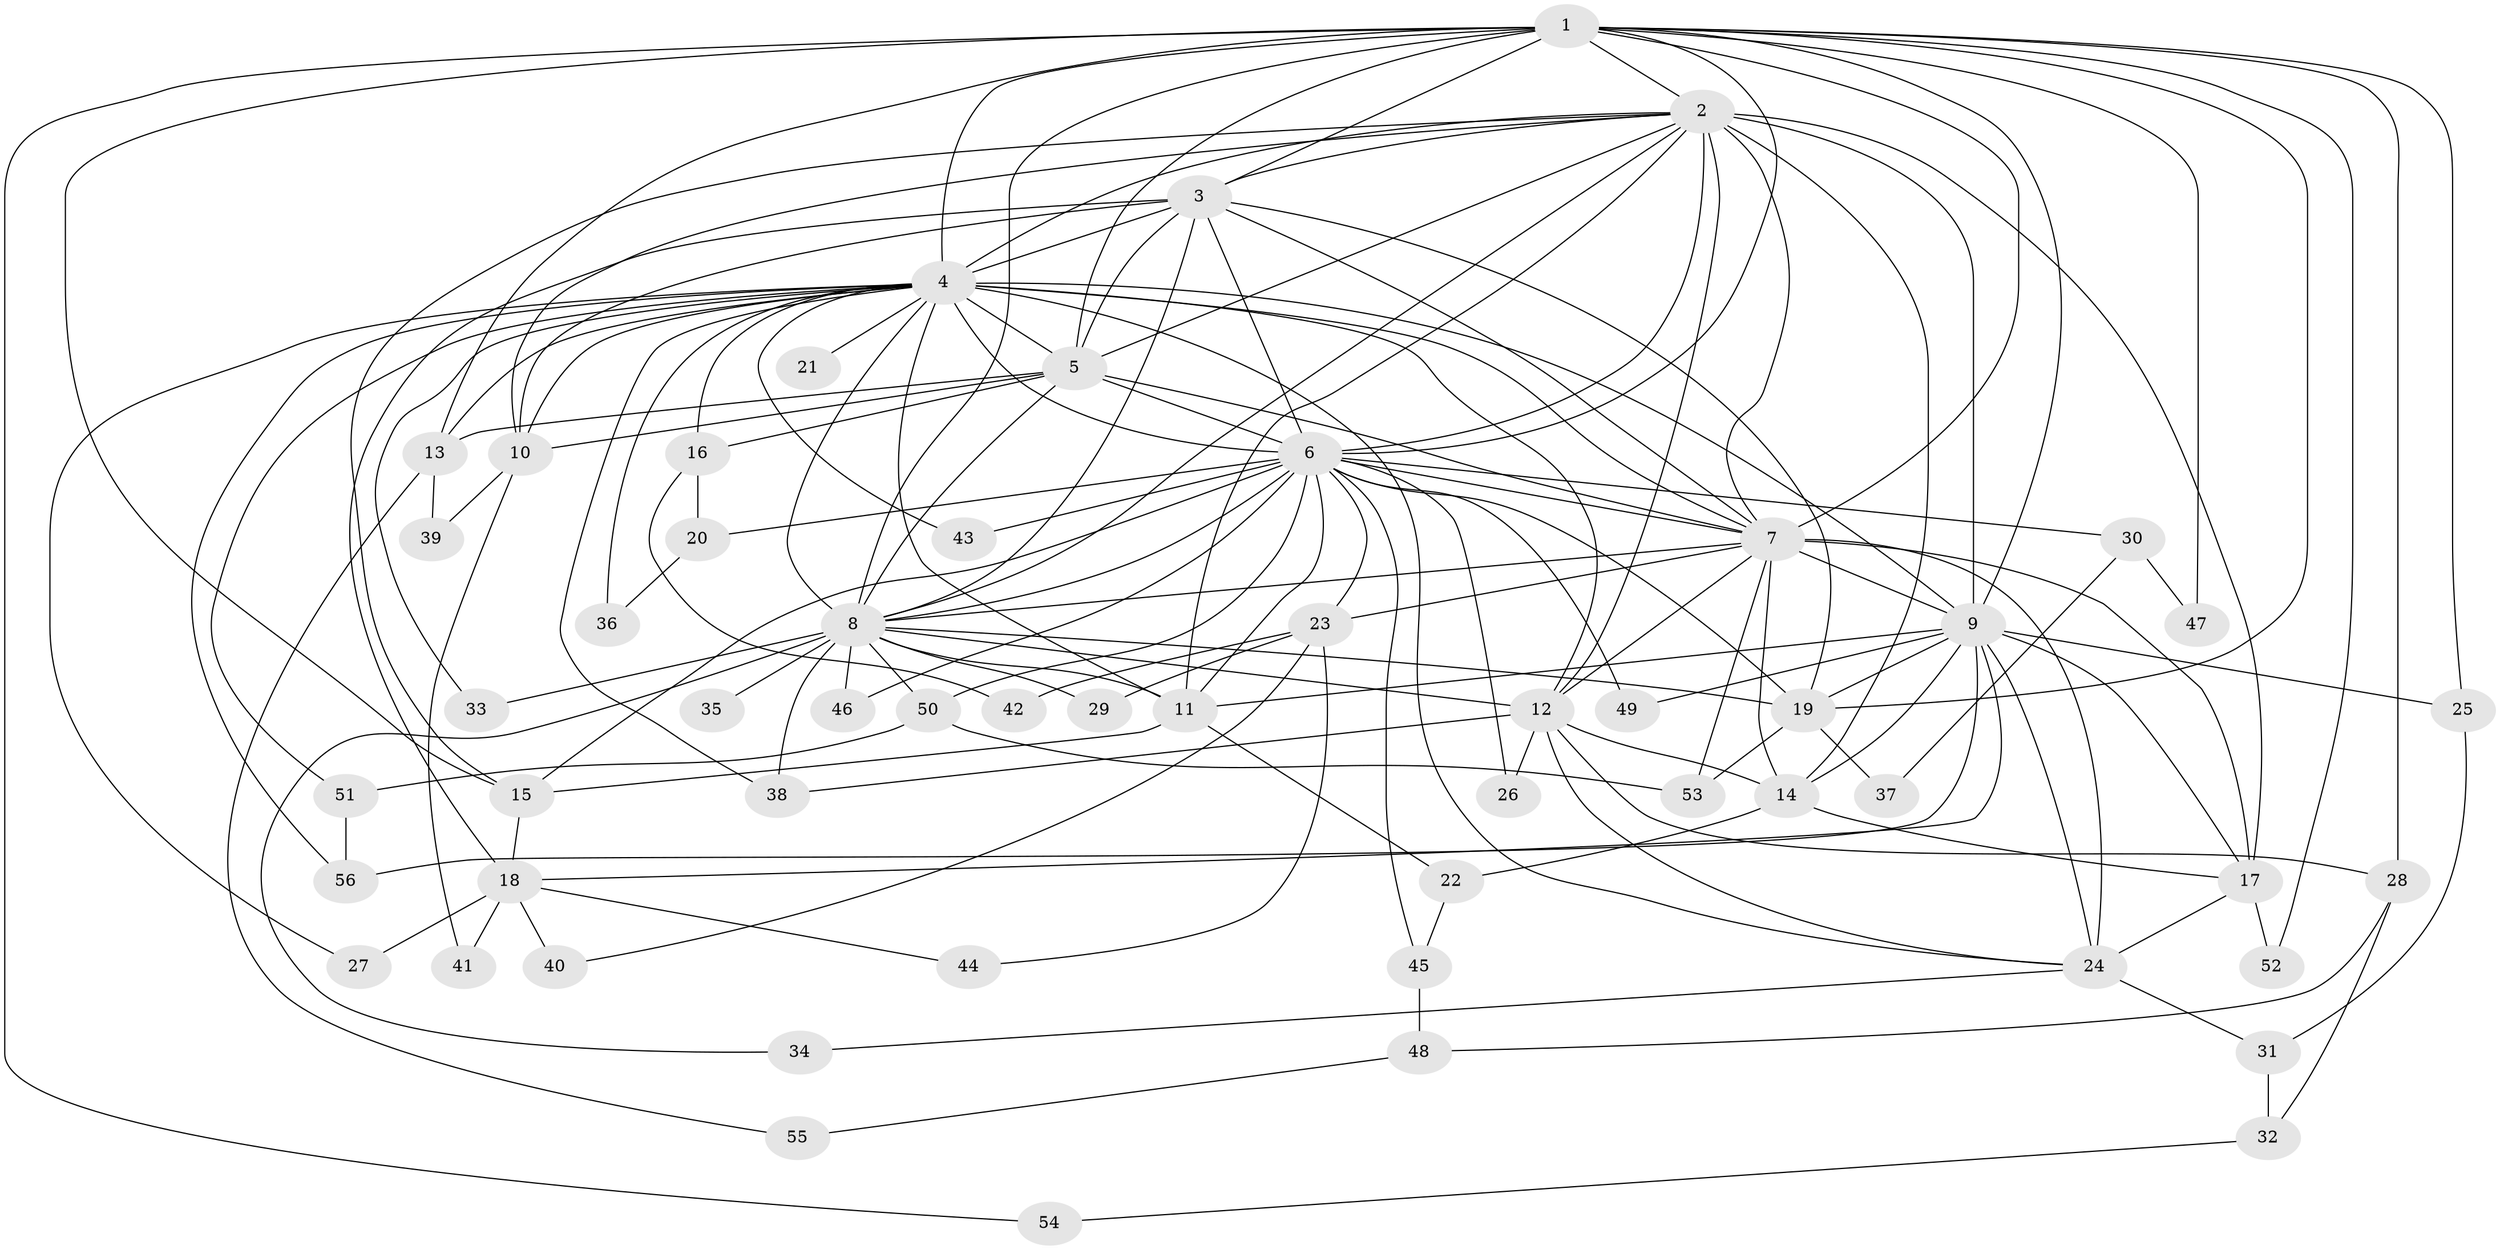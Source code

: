 // original degree distribution, {20: 0.009009009009009009, 23: 0.009009009009009009, 12: 0.009009009009009009, 30: 0.009009009009009009, 15: 0.009009009009009009, 26: 0.009009009009009009, 21: 0.018018018018018018, 17: 0.009009009009009009, 22: 0.009009009009009009, 4: 0.0990990990990991, 7: 0.009009009009009009, 9: 0.009009009009009009, 6: 0.036036036036036036, 5: 0.036036036036036036, 3: 0.2072072072072072, 2: 0.5135135135135135}
// Generated by graph-tools (version 1.1) at 2025/34/03/09/25 02:34:53]
// undirected, 56 vertices, 147 edges
graph export_dot {
graph [start="1"]
  node [color=gray90,style=filled];
  1;
  2;
  3;
  4;
  5;
  6;
  7;
  8;
  9;
  10;
  11;
  12;
  13;
  14;
  15;
  16;
  17;
  18;
  19;
  20;
  21;
  22;
  23;
  24;
  25;
  26;
  27;
  28;
  29;
  30;
  31;
  32;
  33;
  34;
  35;
  36;
  37;
  38;
  39;
  40;
  41;
  42;
  43;
  44;
  45;
  46;
  47;
  48;
  49;
  50;
  51;
  52;
  53;
  54;
  55;
  56;
  1 -- 2 [weight=2.0];
  1 -- 3 [weight=3.0];
  1 -- 4 [weight=2.0];
  1 -- 5 [weight=1.0];
  1 -- 6 [weight=1.0];
  1 -- 7 [weight=1.0];
  1 -- 8 [weight=1.0];
  1 -- 9 [weight=1.0];
  1 -- 13 [weight=1.0];
  1 -- 15 [weight=1.0];
  1 -- 19 [weight=1.0];
  1 -- 25 [weight=1.0];
  1 -- 28 [weight=1.0];
  1 -- 47 [weight=1.0];
  1 -- 52 [weight=1.0];
  1 -- 54 [weight=1.0];
  2 -- 3 [weight=2.0];
  2 -- 4 [weight=2.0];
  2 -- 5 [weight=1.0];
  2 -- 6 [weight=2.0];
  2 -- 7 [weight=1.0];
  2 -- 8 [weight=1.0];
  2 -- 9 [weight=7.0];
  2 -- 10 [weight=1.0];
  2 -- 11 [weight=1.0];
  2 -- 12 [weight=1.0];
  2 -- 14 [weight=1.0];
  2 -- 15 [weight=1.0];
  2 -- 17 [weight=1.0];
  3 -- 4 [weight=6.0];
  3 -- 5 [weight=2.0];
  3 -- 6 [weight=2.0];
  3 -- 7 [weight=3.0];
  3 -- 8 [weight=3.0];
  3 -- 10 [weight=1.0];
  3 -- 18 [weight=2.0];
  3 -- 19 [weight=5.0];
  4 -- 5 [weight=5.0];
  4 -- 6 [weight=4.0];
  4 -- 7 [weight=4.0];
  4 -- 8 [weight=2.0];
  4 -- 9 [weight=2.0];
  4 -- 10 [weight=2.0];
  4 -- 11 [weight=1.0];
  4 -- 12 [weight=1.0];
  4 -- 13 [weight=3.0];
  4 -- 16 [weight=2.0];
  4 -- 21 [weight=1.0];
  4 -- 24 [weight=1.0];
  4 -- 27 [weight=1.0];
  4 -- 33 [weight=1.0];
  4 -- 36 [weight=1.0];
  4 -- 38 [weight=1.0];
  4 -- 43 [weight=1.0];
  4 -- 51 [weight=1.0];
  4 -- 56 [weight=1.0];
  5 -- 6 [weight=1.0];
  5 -- 7 [weight=1.0];
  5 -- 8 [weight=2.0];
  5 -- 10 [weight=1.0];
  5 -- 13 [weight=1.0];
  5 -- 16 [weight=1.0];
  6 -- 7 [weight=2.0];
  6 -- 8 [weight=1.0];
  6 -- 11 [weight=1.0];
  6 -- 15 [weight=1.0];
  6 -- 19 [weight=1.0];
  6 -- 20 [weight=1.0];
  6 -- 23 [weight=1.0];
  6 -- 26 [weight=1.0];
  6 -- 30 [weight=1.0];
  6 -- 43 [weight=1.0];
  6 -- 45 [weight=1.0];
  6 -- 46 [weight=1.0];
  6 -- 49 [weight=1.0];
  6 -- 50 [weight=1.0];
  7 -- 8 [weight=1.0];
  7 -- 9 [weight=2.0];
  7 -- 12 [weight=1.0];
  7 -- 14 [weight=1.0];
  7 -- 17 [weight=1.0];
  7 -- 23 [weight=1.0];
  7 -- 24 [weight=1.0];
  7 -- 53 [weight=1.0];
  8 -- 11 [weight=1.0];
  8 -- 12 [weight=1.0];
  8 -- 19 [weight=1.0];
  8 -- 29 [weight=1.0];
  8 -- 33 [weight=1.0];
  8 -- 34 [weight=1.0];
  8 -- 35 [weight=1.0];
  8 -- 38 [weight=1.0];
  8 -- 46 [weight=1.0];
  8 -- 50 [weight=1.0];
  9 -- 11 [weight=1.0];
  9 -- 14 [weight=1.0];
  9 -- 17 [weight=1.0];
  9 -- 18 [weight=1.0];
  9 -- 19 [weight=1.0];
  9 -- 24 [weight=2.0];
  9 -- 25 [weight=1.0];
  9 -- 49 [weight=1.0];
  9 -- 56 [weight=1.0];
  10 -- 39 [weight=1.0];
  10 -- 41 [weight=1.0];
  11 -- 15 [weight=1.0];
  11 -- 22 [weight=1.0];
  12 -- 14 [weight=1.0];
  12 -- 24 [weight=1.0];
  12 -- 26 [weight=1.0];
  12 -- 28 [weight=1.0];
  12 -- 38 [weight=1.0];
  13 -- 39 [weight=1.0];
  13 -- 55 [weight=1.0];
  14 -- 17 [weight=1.0];
  14 -- 22 [weight=1.0];
  15 -- 18 [weight=1.0];
  16 -- 20 [weight=1.0];
  16 -- 42 [weight=1.0];
  17 -- 24 [weight=1.0];
  17 -- 52 [weight=1.0];
  18 -- 27 [weight=1.0];
  18 -- 40 [weight=1.0];
  18 -- 41 [weight=1.0];
  18 -- 44 [weight=1.0];
  19 -- 37 [weight=1.0];
  19 -- 53 [weight=1.0];
  20 -- 36 [weight=1.0];
  22 -- 45 [weight=1.0];
  23 -- 29 [weight=1.0];
  23 -- 40 [weight=1.0];
  23 -- 42 [weight=1.0];
  23 -- 44 [weight=1.0];
  24 -- 31 [weight=1.0];
  24 -- 34 [weight=1.0];
  25 -- 31 [weight=1.0];
  28 -- 32 [weight=1.0];
  28 -- 48 [weight=1.0];
  30 -- 37 [weight=1.0];
  30 -- 47 [weight=1.0];
  31 -- 32 [weight=1.0];
  32 -- 54 [weight=1.0];
  45 -- 48 [weight=1.0];
  48 -- 55 [weight=1.0];
  50 -- 51 [weight=1.0];
  50 -- 53 [weight=1.0];
  51 -- 56 [weight=1.0];
}
